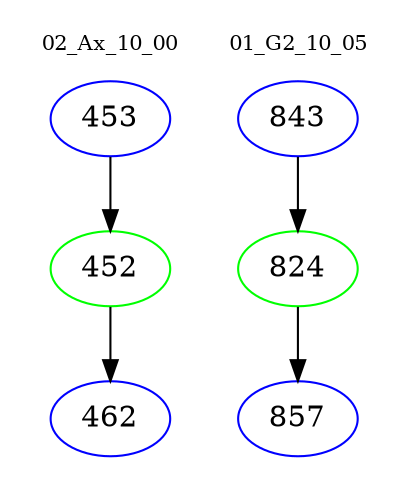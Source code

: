 digraph{
subgraph cluster_0 {
color = white
label = "02_Ax_10_00";
fontsize=10;
T0_453 [label="453", color="blue"]
T0_453 -> T0_452 [color="black"]
T0_452 [label="452", color="green"]
T0_452 -> T0_462 [color="black"]
T0_462 [label="462", color="blue"]
}
subgraph cluster_1 {
color = white
label = "01_G2_10_05";
fontsize=10;
T1_843 [label="843", color="blue"]
T1_843 -> T1_824 [color="black"]
T1_824 [label="824", color="green"]
T1_824 -> T1_857 [color="black"]
T1_857 [label="857", color="blue"]
}
}
